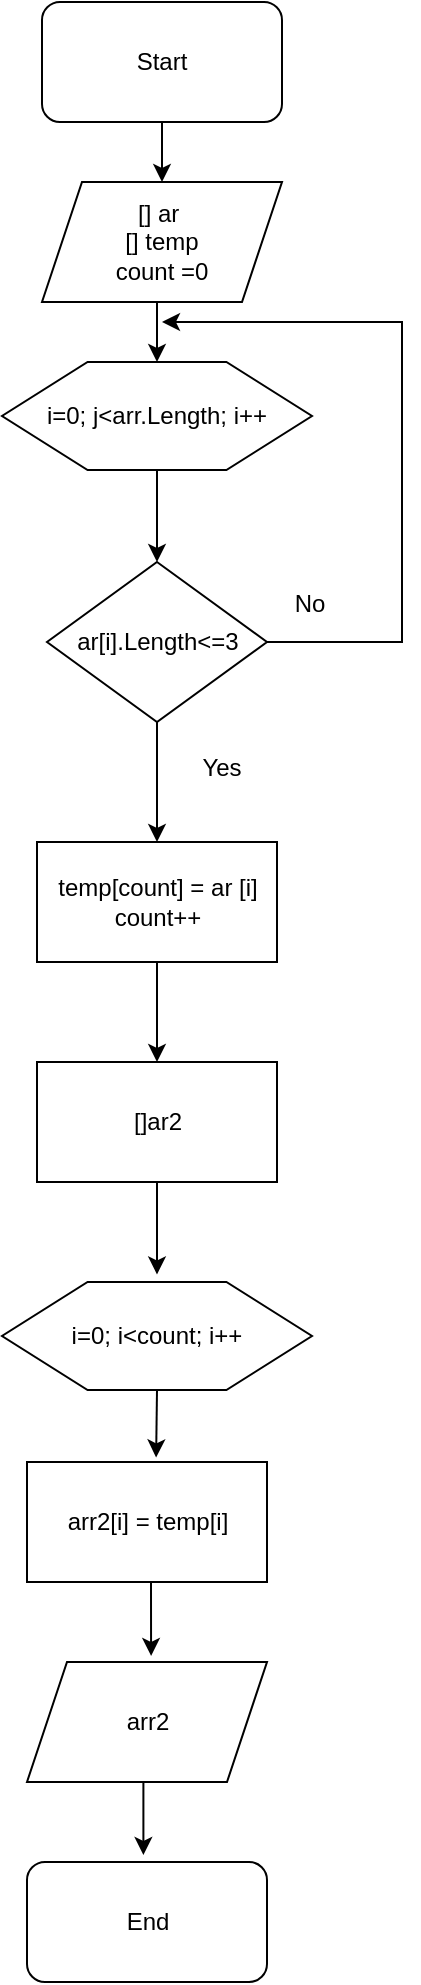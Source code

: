 <mxfile version="20.2.3" type="device"><diagram id="xWkJVQAx0AjOGvWW8N07" name="Page-1"><mxGraphModel dx="1271" dy="804" grid="0" gridSize="10" guides="1" tooltips="1" connect="1" arrows="1" fold="1" page="1" pageScale="1" pageWidth="850" pageHeight="1100" math="0" shadow="0"><root><mxCell id="0"/><mxCell id="1" parent="0"/><mxCell id="-UlNLhzi2rBLd6voM9I1-17" style="edgeStyle=orthogonalEdgeStyle;rounded=0;orthogonalLoop=1;jettySize=auto;html=1;exitX=0.5;exitY=1;exitDx=0;exitDy=0;entryX=0.5;entryY=0;entryDx=0;entryDy=0;" edge="1" parent="1" source="-UlNLhzi2rBLd6voM9I1-1" target="-UlNLhzi2rBLd6voM9I1-3"><mxGeometry relative="1" as="geometry"/></mxCell><mxCell id="-UlNLhzi2rBLd6voM9I1-1" value="Start" style="rounded=1;whiteSpace=wrap;html=1;" vertex="1" parent="1"><mxGeometry x="170" y="60" width="120" height="60" as="geometry"/></mxCell><mxCell id="-UlNLhzi2rBLd6voM9I1-16" style="edgeStyle=orthogonalEdgeStyle;rounded=0;orthogonalLoop=1;jettySize=auto;html=1;exitX=0.5;exitY=1;exitDx=0;exitDy=0;entryX=0.5;entryY=0;entryDx=0;entryDy=0;" edge="1" parent="1" source="-UlNLhzi2rBLd6voM9I1-3" target="-UlNLhzi2rBLd6voM9I1-5"><mxGeometry relative="1" as="geometry"/></mxCell><mxCell id="-UlNLhzi2rBLd6voM9I1-3" value="[] ar&amp;nbsp;&lt;br&gt;[] temp&lt;br&gt;count =0" style="shape=parallelogram;perimeter=parallelogramPerimeter;whiteSpace=wrap;html=1;fixedSize=1;" vertex="1" parent="1"><mxGeometry x="170" y="150" width="120" height="60" as="geometry"/></mxCell><mxCell id="-UlNLhzi2rBLd6voM9I1-18" style="edgeStyle=orthogonalEdgeStyle;rounded=0;orthogonalLoop=1;jettySize=auto;html=1;exitX=0.5;exitY=1;exitDx=0;exitDy=0;entryX=0.5;entryY=0;entryDx=0;entryDy=0;" edge="1" parent="1" source="-UlNLhzi2rBLd6voM9I1-5" target="-UlNLhzi2rBLd6voM9I1-6"><mxGeometry relative="1" as="geometry"/></mxCell><mxCell id="-UlNLhzi2rBLd6voM9I1-5" value="i=0; j&amp;lt;arr.Length; i++" style="shape=hexagon;perimeter=hexagonPerimeter2;whiteSpace=wrap;html=1;fixedSize=1;size=42.8;" vertex="1" parent="1"><mxGeometry x="150" y="240" width="155" height="54" as="geometry"/></mxCell><mxCell id="-UlNLhzi2rBLd6voM9I1-14" style="edgeStyle=orthogonalEdgeStyle;rounded=0;orthogonalLoop=1;jettySize=auto;html=1;exitX=0.5;exitY=1;exitDx=0;exitDy=0;entryX=0.5;entryY=0;entryDx=0;entryDy=0;" edge="1" parent="1" source="-UlNLhzi2rBLd6voM9I1-6" target="-UlNLhzi2rBLd6voM9I1-7"><mxGeometry relative="1" as="geometry"/></mxCell><mxCell id="-UlNLhzi2rBLd6voM9I1-15" style="edgeStyle=orthogonalEdgeStyle;rounded=0;orthogonalLoop=1;jettySize=auto;html=1;exitX=1;exitY=0.5;exitDx=0;exitDy=0;" edge="1" parent="1" source="-UlNLhzi2rBLd6voM9I1-6"><mxGeometry relative="1" as="geometry"><mxPoint x="230" y="220" as="targetPoint"/><Array as="points"><mxPoint x="350" y="380"/><mxPoint x="350" y="220"/></Array></mxGeometry></mxCell><mxCell id="-UlNLhzi2rBLd6voM9I1-6" value="ar[i].Length&amp;lt;=3" style="rhombus;whiteSpace=wrap;html=1;" vertex="1" parent="1"><mxGeometry x="172.5" y="340" width="110" height="80" as="geometry"/></mxCell><mxCell id="-UlNLhzi2rBLd6voM9I1-13" style="edgeStyle=orthogonalEdgeStyle;rounded=0;orthogonalLoop=1;jettySize=auto;html=1;exitX=0.5;exitY=1;exitDx=0;exitDy=0;entryX=0.5;entryY=0;entryDx=0;entryDy=0;" edge="1" parent="1" source="-UlNLhzi2rBLd6voM9I1-7" target="-UlNLhzi2rBLd6voM9I1-8"><mxGeometry relative="1" as="geometry"/></mxCell><mxCell id="-UlNLhzi2rBLd6voM9I1-7" value="temp[count] = ar [i]&lt;br&gt;count++" style="rounded=0;whiteSpace=wrap;html=1;" vertex="1" parent="1"><mxGeometry x="167.5" y="480" width="120" height="60" as="geometry"/></mxCell><mxCell id="-UlNLhzi2rBLd6voM9I1-19" style="edgeStyle=orthogonalEdgeStyle;rounded=0;orthogonalLoop=1;jettySize=auto;html=1;exitX=0.5;exitY=1;exitDx=0;exitDy=0;entryX=0.5;entryY=-0.07;entryDx=0;entryDy=0;entryPerimeter=0;" edge="1" parent="1" source="-UlNLhzi2rBLd6voM9I1-8" target="-UlNLhzi2rBLd6voM9I1-9"><mxGeometry relative="1" as="geometry"/></mxCell><mxCell id="-UlNLhzi2rBLd6voM9I1-8" value="[]ar2" style="rounded=0;whiteSpace=wrap;html=1;" vertex="1" parent="1"><mxGeometry x="167.5" y="590" width="120" height="60" as="geometry"/></mxCell><mxCell id="-UlNLhzi2rBLd6voM9I1-20" style="edgeStyle=orthogonalEdgeStyle;rounded=0;orthogonalLoop=1;jettySize=auto;html=1;exitX=0.5;exitY=1;exitDx=0;exitDy=0;entryX=0.538;entryY=-0.038;entryDx=0;entryDy=0;entryPerimeter=0;" edge="1" parent="1" source="-UlNLhzi2rBLd6voM9I1-9" target="-UlNLhzi2rBLd6voM9I1-10"><mxGeometry relative="1" as="geometry"/></mxCell><mxCell id="-UlNLhzi2rBLd6voM9I1-9" value="i=0; i&amp;lt;count; i++" style="shape=hexagon;perimeter=hexagonPerimeter2;whiteSpace=wrap;html=1;fixedSize=1;size=42.8;" vertex="1" parent="1"><mxGeometry x="150" y="700" width="155" height="54" as="geometry"/></mxCell><mxCell id="-UlNLhzi2rBLd6voM9I1-21" style="edgeStyle=orthogonalEdgeStyle;rounded=0;orthogonalLoop=1;jettySize=auto;html=1;exitX=0.5;exitY=1;exitDx=0;exitDy=0;entryX=0.517;entryY=-0.051;entryDx=0;entryDy=0;entryPerimeter=0;" edge="1" parent="1" source="-UlNLhzi2rBLd6voM9I1-10" target="-UlNLhzi2rBLd6voM9I1-11"><mxGeometry relative="1" as="geometry"/></mxCell><mxCell id="-UlNLhzi2rBLd6voM9I1-10" value="arr2[i] = temp[i]" style="rounded=0;whiteSpace=wrap;html=1;" vertex="1" parent="1"><mxGeometry x="162.5" y="790" width="120" height="60" as="geometry"/></mxCell><mxCell id="-UlNLhzi2rBLd6voM9I1-22" style="edgeStyle=orthogonalEdgeStyle;rounded=0;orthogonalLoop=1;jettySize=auto;html=1;exitX=0.5;exitY=1;exitDx=0;exitDy=0;entryX=0.485;entryY=-0.059;entryDx=0;entryDy=0;entryPerimeter=0;" edge="1" parent="1" source="-UlNLhzi2rBLd6voM9I1-11" target="-UlNLhzi2rBLd6voM9I1-12"><mxGeometry relative="1" as="geometry"/></mxCell><mxCell id="-UlNLhzi2rBLd6voM9I1-11" value="arr2" style="shape=parallelogram;perimeter=parallelogramPerimeter;whiteSpace=wrap;html=1;fixedSize=1;" vertex="1" parent="1"><mxGeometry x="162.5" y="890" width="120" height="60" as="geometry"/></mxCell><mxCell id="-UlNLhzi2rBLd6voM9I1-12" value="End" style="rounded=1;whiteSpace=wrap;html=1;" vertex="1" parent="1"><mxGeometry x="162.5" y="990" width="120" height="60" as="geometry"/></mxCell><mxCell id="-UlNLhzi2rBLd6voM9I1-23" value="Yes" style="text;html=1;strokeColor=none;fillColor=none;align=center;verticalAlign=middle;whiteSpace=wrap;rounded=0;" vertex="1" parent="1"><mxGeometry x="230" y="428" width="60" height="30" as="geometry"/></mxCell><mxCell id="-UlNLhzi2rBLd6voM9I1-24" value="No" style="text;html=1;strokeColor=none;fillColor=none;align=center;verticalAlign=middle;whiteSpace=wrap;rounded=0;" vertex="1" parent="1"><mxGeometry x="274" y="346" width="60" height="30" as="geometry"/></mxCell></root></mxGraphModel></diagram></mxfile>